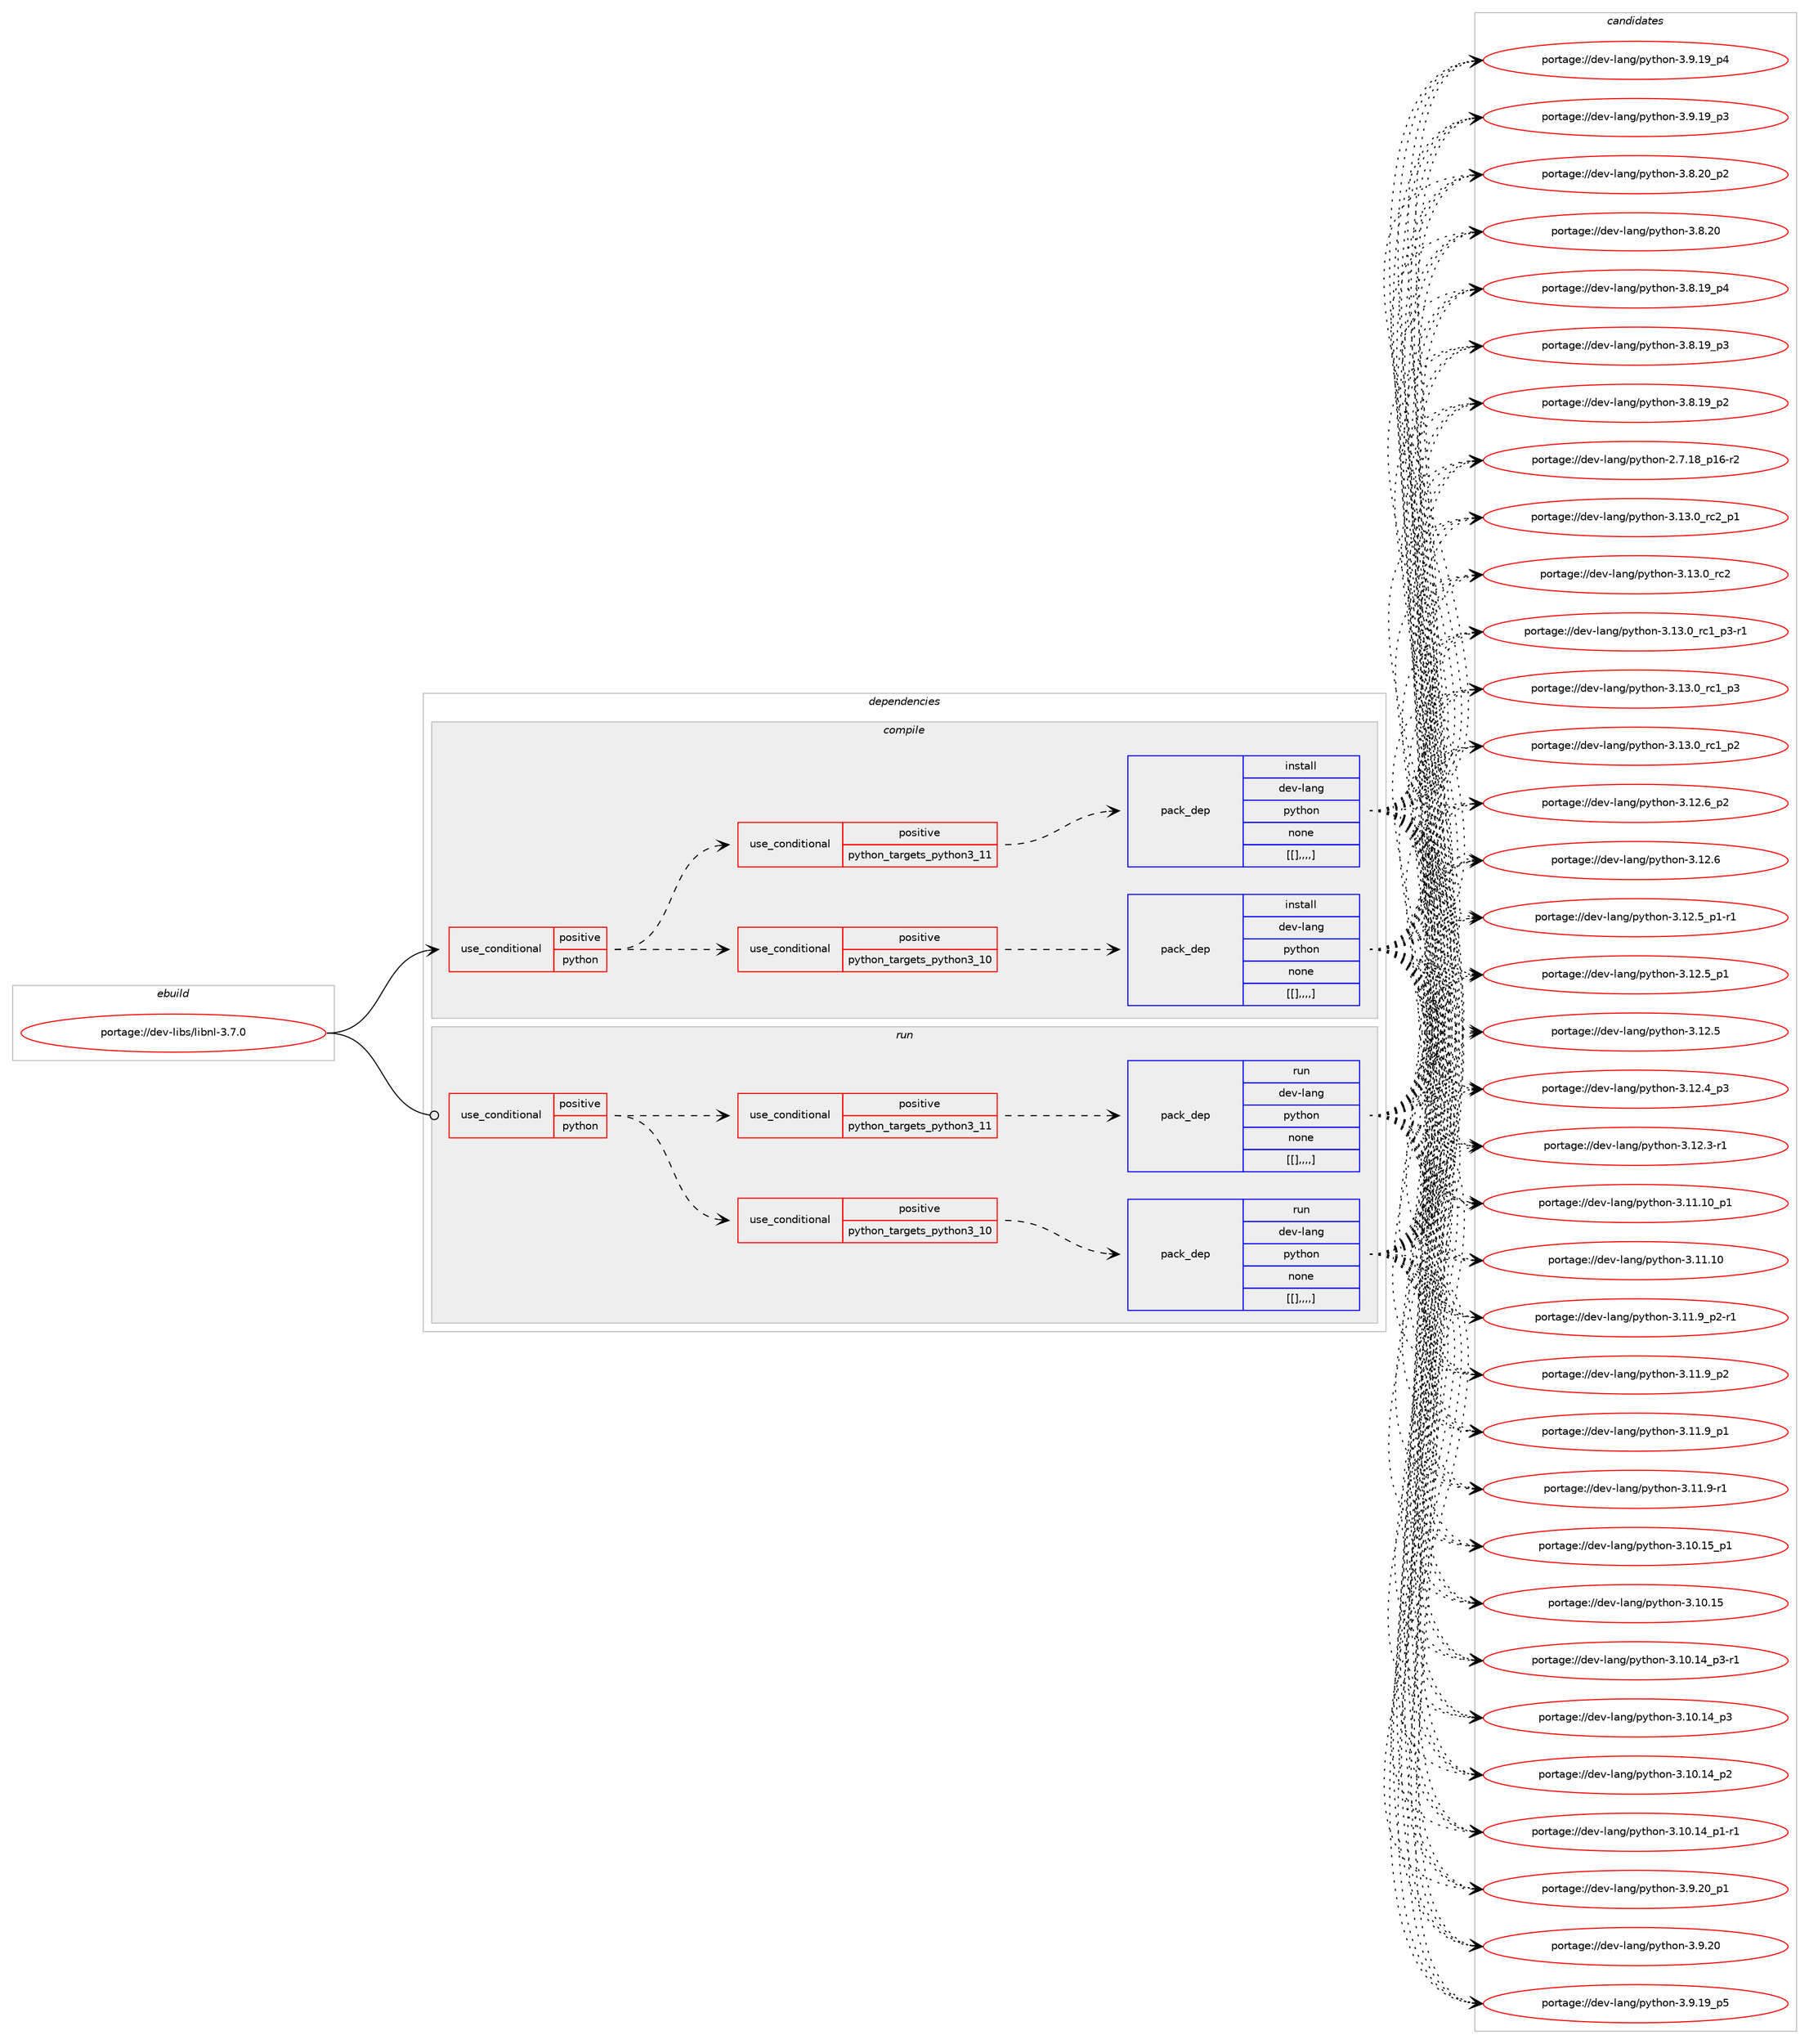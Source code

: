 digraph prolog {

# *************
# Graph options
# *************

newrank=true;
concentrate=true;
compound=true;
graph [rankdir=LR,fontname=Helvetica,fontsize=10,ranksep=1.5];#, ranksep=2.5, nodesep=0.2];
edge  [arrowhead=vee];
node  [fontname=Helvetica,fontsize=10];

# **********
# The ebuild
# **********

subgraph cluster_leftcol {
color=gray;
label=<<i>ebuild</i>>;
id [label="portage://dev-libs/libnl-3.7.0", color=red, width=4, href="../dev-libs/libnl-3.7.0.svg"];
}

# ****************
# The dependencies
# ****************

subgraph cluster_midcol {
color=gray;
label=<<i>dependencies</i>>;
subgraph cluster_compile {
fillcolor="#eeeeee";
style=filled;
label=<<i>compile</i>>;
subgraph cond27837 {
dependency111892 [label=<<TABLE BORDER="0" CELLBORDER="1" CELLSPACING="0" CELLPADDING="4"><TR><TD ROWSPAN="3" CELLPADDING="10">use_conditional</TD></TR><TR><TD>positive</TD></TR><TR><TD>python</TD></TR></TABLE>>, shape=none, color=red];
subgraph cond27838 {
dependency111893 [label=<<TABLE BORDER="0" CELLBORDER="1" CELLSPACING="0" CELLPADDING="4"><TR><TD ROWSPAN="3" CELLPADDING="10">use_conditional</TD></TR><TR><TD>positive</TD></TR><TR><TD>python_targets_python3_10</TD></TR></TABLE>>, shape=none, color=red];
subgraph pack82895 {
dependency111894 [label=<<TABLE BORDER="0" CELLBORDER="1" CELLSPACING="0" CELLPADDING="4" WIDTH="220"><TR><TD ROWSPAN="6" CELLPADDING="30">pack_dep</TD></TR><TR><TD WIDTH="110">install</TD></TR><TR><TD>dev-lang</TD></TR><TR><TD>python</TD></TR><TR><TD>none</TD></TR><TR><TD>[[],,,,]</TD></TR></TABLE>>, shape=none, color=blue];
}
dependency111893:e -> dependency111894:w [weight=20,style="dashed",arrowhead="vee"];
}
dependency111892:e -> dependency111893:w [weight=20,style="dashed",arrowhead="vee"];
subgraph cond27839 {
dependency111895 [label=<<TABLE BORDER="0" CELLBORDER="1" CELLSPACING="0" CELLPADDING="4"><TR><TD ROWSPAN="3" CELLPADDING="10">use_conditional</TD></TR><TR><TD>positive</TD></TR><TR><TD>python_targets_python3_11</TD></TR></TABLE>>, shape=none, color=red];
subgraph pack82896 {
dependency111896 [label=<<TABLE BORDER="0" CELLBORDER="1" CELLSPACING="0" CELLPADDING="4" WIDTH="220"><TR><TD ROWSPAN="6" CELLPADDING="30">pack_dep</TD></TR><TR><TD WIDTH="110">install</TD></TR><TR><TD>dev-lang</TD></TR><TR><TD>python</TD></TR><TR><TD>none</TD></TR><TR><TD>[[],,,,]</TD></TR></TABLE>>, shape=none, color=blue];
}
dependency111895:e -> dependency111896:w [weight=20,style="dashed",arrowhead="vee"];
}
dependency111892:e -> dependency111895:w [weight=20,style="dashed",arrowhead="vee"];
}
id:e -> dependency111892:w [weight=20,style="solid",arrowhead="vee"];
}
subgraph cluster_compileandrun {
fillcolor="#eeeeee";
style=filled;
label=<<i>compile and run</i>>;
}
subgraph cluster_run {
fillcolor="#eeeeee";
style=filled;
label=<<i>run</i>>;
subgraph cond27840 {
dependency111897 [label=<<TABLE BORDER="0" CELLBORDER="1" CELLSPACING="0" CELLPADDING="4"><TR><TD ROWSPAN="3" CELLPADDING="10">use_conditional</TD></TR><TR><TD>positive</TD></TR><TR><TD>python</TD></TR></TABLE>>, shape=none, color=red];
subgraph cond27841 {
dependency111898 [label=<<TABLE BORDER="0" CELLBORDER="1" CELLSPACING="0" CELLPADDING="4"><TR><TD ROWSPAN="3" CELLPADDING="10">use_conditional</TD></TR><TR><TD>positive</TD></TR><TR><TD>python_targets_python3_10</TD></TR></TABLE>>, shape=none, color=red];
subgraph pack82897 {
dependency111899 [label=<<TABLE BORDER="0" CELLBORDER="1" CELLSPACING="0" CELLPADDING="4" WIDTH="220"><TR><TD ROWSPAN="6" CELLPADDING="30">pack_dep</TD></TR><TR><TD WIDTH="110">run</TD></TR><TR><TD>dev-lang</TD></TR><TR><TD>python</TD></TR><TR><TD>none</TD></TR><TR><TD>[[],,,,]</TD></TR></TABLE>>, shape=none, color=blue];
}
dependency111898:e -> dependency111899:w [weight=20,style="dashed",arrowhead="vee"];
}
dependency111897:e -> dependency111898:w [weight=20,style="dashed",arrowhead="vee"];
subgraph cond27842 {
dependency111900 [label=<<TABLE BORDER="0" CELLBORDER="1" CELLSPACING="0" CELLPADDING="4"><TR><TD ROWSPAN="3" CELLPADDING="10">use_conditional</TD></TR><TR><TD>positive</TD></TR><TR><TD>python_targets_python3_11</TD></TR></TABLE>>, shape=none, color=red];
subgraph pack82898 {
dependency111901 [label=<<TABLE BORDER="0" CELLBORDER="1" CELLSPACING="0" CELLPADDING="4" WIDTH="220"><TR><TD ROWSPAN="6" CELLPADDING="30">pack_dep</TD></TR><TR><TD WIDTH="110">run</TD></TR><TR><TD>dev-lang</TD></TR><TR><TD>python</TD></TR><TR><TD>none</TD></TR><TR><TD>[[],,,,]</TD></TR></TABLE>>, shape=none, color=blue];
}
dependency111900:e -> dependency111901:w [weight=20,style="dashed",arrowhead="vee"];
}
dependency111897:e -> dependency111900:w [weight=20,style="dashed",arrowhead="vee"];
}
id:e -> dependency111897:w [weight=20,style="solid",arrowhead="odot"];
}
}

# **************
# The candidates
# **************

subgraph cluster_choices {
rank=same;
color=gray;
label=<<i>candidates</i>>;

subgraph choice82895 {
color=black;
nodesep=1;
choice100101118451089711010347112121116104111110455146495146489511499509511249 [label="portage://dev-lang/python-3.13.0_rc2_p1", color=red, width=4,href="../dev-lang/python-3.13.0_rc2_p1.svg"];
choice10010111845108971101034711212111610411111045514649514648951149950 [label="portage://dev-lang/python-3.13.0_rc2", color=red, width=4,href="../dev-lang/python-3.13.0_rc2.svg"];
choice1001011184510897110103471121211161041111104551464951464895114994995112514511449 [label="portage://dev-lang/python-3.13.0_rc1_p3-r1", color=red, width=4,href="../dev-lang/python-3.13.0_rc1_p3-r1.svg"];
choice100101118451089711010347112121116104111110455146495146489511499499511251 [label="portage://dev-lang/python-3.13.0_rc1_p3", color=red, width=4,href="../dev-lang/python-3.13.0_rc1_p3.svg"];
choice100101118451089711010347112121116104111110455146495146489511499499511250 [label="portage://dev-lang/python-3.13.0_rc1_p2", color=red, width=4,href="../dev-lang/python-3.13.0_rc1_p2.svg"];
choice100101118451089711010347112121116104111110455146495046549511250 [label="portage://dev-lang/python-3.12.6_p2", color=red, width=4,href="../dev-lang/python-3.12.6_p2.svg"];
choice10010111845108971101034711212111610411111045514649504654 [label="portage://dev-lang/python-3.12.6", color=red, width=4,href="../dev-lang/python-3.12.6.svg"];
choice1001011184510897110103471121211161041111104551464950465395112494511449 [label="portage://dev-lang/python-3.12.5_p1-r1", color=red, width=4,href="../dev-lang/python-3.12.5_p1-r1.svg"];
choice100101118451089711010347112121116104111110455146495046539511249 [label="portage://dev-lang/python-3.12.5_p1", color=red, width=4,href="../dev-lang/python-3.12.5_p1.svg"];
choice10010111845108971101034711212111610411111045514649504653 [label="portage://dev-lang/python-3.12.5", color=red, width=4,href="../dev-lang/python-3.12.5.svg"];
choice100101118451089711010347112121116104111110455146495046529511251 [label="portage://dev-lang/python-3.12.4_p3", color=red, width=4,href="../dev-lang/python-3.12.4_p3.svg"];
choice100101118451089711010347112121116104111110455146495046514511449 [label="portage://dev-lang/python-3.12.3-r1", color=red, width=4,href="../dev-lang/python-3.12.3-r1.svg"];
choice10010111845108971101034711212111610411111045514649494649489511249 [label="portage://dev-lang/python-3.11.10_p1", color=red, width=4,href="../dev-lang/python-3.11.10_p1.svg"];
choice1001011184510897110103471121211161041111104551464949464948 [label="portage://dev-lang/python-3.11.10", color=red, width=4,href="../dev-lang/python-3.11.10.svg"];
choice1001011184510897110103471121211161041111104551464949465795112504511449 [label="portage://dev-lang/python-3.11.9_p2-r1", color=red, width=4,href="../dev-lang/python-3.11.9_p2-r1.svg"];
choice100101118451089711010347112121116104111110455146494946579511250 [label="portage://dev-lang/python-3.11.9_p2", color=red, width=4,href="../dev-lang/python-3.11.9_p2.svg"];
choice100101118451089711010347112121116104111110455146494946579511249 [label="portage://dev-lang/python-3.11.9_p1", color=red, width=4,href="../dev-lang/python-3.11.9_p1.svg"];
choice100101118451089711010347112121116104111110455146494946574511449 [label="portage://dev-lang/python-3.11.9-r1", color=red, width=4,href="../dev-lang/python-3.11.9-r1.svg"];
choice10010111845108971101034711212111610411111045514649484649539511249 [label="portage://dev-lang/python-3.10.15_p1", color=red, width=4,href="../dev-lang/python-3.10.15_p1.svg"];
choice1001011184510897110103471121211161041111104551464948464953 [label="portage://dev-lang/python-3.10.15", color=red, width=4,href="../dev-lang/python-3.10.15.svg"];
choice100101118451089711010347112121116104111110455146494846495295112514511449 [label="portage://dev-lang/python-3.10.14_p3-r1", color=red, width=4,href="../dev-lang/python-3.10.14_p3-r1.svg"];
choice10010111845108971101034711212111610411111045514649484649529511251 [label="portage://dev-lang/python-3.10.14_p3", color=red, width=4,href="../dev-lang/python-3.10.14_p3.svg"];
choice10010111845108971101034711212111610411111045514649484649529511250 [label="portage://dev-lang/python-3.10.14_p2", color=red, width=4,href="../dev-lang/python-3.10.14_p2.svg"];
choice100101118451089711010347112121116104111110455146494846495295112494511449 [label="portage://dev-lang/python-3.10.14_p1-r1", color=red, width=4,href="../dev-lang/python-3.10.14_p1-r1.svg"];
choice100101118451089711010347112121116104111110455146574650489511249 [label="portage://dev-lang/python-3.9.20_p1", color=red, width=4,href="../dev-lang/python-3.9.20_p1.svg"];
choice10010111845108971101034711212111610411111045514657465048 [label="portage://dev-lang/python-3.9.20", color=red, width=4,href="../dev-lang/python-3.9.20.svg"];
choice100101118451089711010347112121116104111110455146574649579511253 [label="portage://dev-lang/python-3.9.19_p5", color=red, width=4,href="../dev-lang/python-3.9.19_p5.svg"];
choice100101118451089711010347112121116104111110455146574649579511252 [label="portage://dev-lang/python-3.9.19_p4", color=red, width=4,href="../dev-lang/python-3.9.19_p4.svg"];
choice100101118451089711010347112121116104111110455146574649579511251 [label="portage://dev-lang/python-3.9.19_p3", color=red, width=4,href="../dev-lang/python-3.9.19_p3.svg"];
choice100101118451089711010347112121116104111110455146564650489511250 [label="portage://dev-lang/python-3.8.20_p2", color=red, width=4,href="../dev-lang/python-3.8.20_p2.svg"];
choice10010111845108971101034711212111610411111045514656465048 [label="portage://dev-lang/python-3.8.20", color=red, width=4,href="../dev-lang/python-3.8.20.svg"];
choice100101118451089711010347112121116104111110455146564649579511252 [label="portage://dev-lang/python-3.8.19_p4", color=red, width=4,href="../dev-lang/python-3.8.19_p4.svg"];
choice100101118451089711010347112121116104111110455146564649579511251 [label="portage://dev-lang/python-3.8.19_p3", color=red, width=4,href="../dev-lang/python-3.8.19_p3.svg"];
choice100101118451089711010347112121116104111110455146564649579511250 [label="portage://dev-lang/python-3.8.19_p2", color=red, width=4,href="../dev-lang/python-3.8.19_p2.svg"];
choice100101118451089711010347112121116104111110455046554649569511249544511450 [label="portage://dev-lang/python-2.7.18_p16-r2", color=red, width=4,href="../dev-lang/python-2.7.18_p16-r2.svg"];
dependency111894:e -> choice100101118451089711010347112121116104111110455146495146489511499509511249:w [style=dotted,weight="100"];
dependency111894:e -> choice10010111845108971101034711212111610411111045514649514648951149950:w [style=dotted,weight="100"];
dependency111894:e -> choice1001011184510897110103471121211161041111104551464951464895114994995112514511449:w [style=dotted,weight="100"];
dependency111894:e -> choice100101118451089711010347112121116104111110455146495146489511499499511251:w [style=dotted,weight="100"];
dependency111894:e -> choice100101118451089711010347112121116104111110455146495146489511499499511250:w [style=dotted,weight="100"];
dependency111894:e -> choice100101118451089711010347112121116104111110455146495046549511250:w [style=dotted,weight="100"];
dependency111894:e -> choice10010111845108971101034711212111610411111045514649504654:w [style=dotted,weight="100"];
dependency111894:e -> choice1001011184510897110103471121211161041111104551464950465395112494511449:w [style=dotted,weight="100"];
dependency111894:e -> choice100101118451089711010347112121116104111110455146495046539511249:w [style=dotted,weight="100"];
dependency111894:e -> choice10010111845108971101034711212111610411111045514649504653:w [style=dotted,weight="100"];
dependency111894:e -> choice100101118451089711010347112121116104111110455146495046529511251:w [style=dotted,weight="100"];
dependency111894:e -> choice100101118451089711010347112121116104111110455146495046514511449:w [style=dotted,weight="100"];
dependency111894:e -> choice10010111845108971101034711212111610411111045514649494649489511249:w [style=dotted,weight="100"];
dependency111894:e -> choice1001011184510897110103471121211161041111104551464949464948:w [style=dotted,weight="100"];
dependency111894:e -> choice1001011184510897110103471121211161041111104551464949465795112504511449:w [style=dotted,weight="100"];
dependency111894:e -> choice100101118451089711010347112121116104111110455146494946579511250:w [style=dotted,weight="100"];
dependency111894:e -> choice100101118451089711010347112121116104111110455146494946579511249:w [style=dotted,weight="100"];
dependency111894:e -> choice100101118451089711010347112121116104111110455146494946574511449:w [style=dotted,weight="100"];
dependency111894:e -> choice10010111845108971101034711212111610411111045514649484649539511249:w [style=dotted,weight="100"];
dependency111894:e -> choice1001011184510897110103471121211161041111104551464948464953:w [style=dotted,weight="100"];
dependency111894:e -> choice100101118451089711010347112121116104111110455146494846495295112514511449:w [style=dotted,weight="100"];
dependency111894:e -> choice10010111845108971101034711212111610411111045514649484649529511251:w [style=dotted,weight="100"];
dependency111894:e -> choice10010111845108971101034711212111610411111045514649484649529511250:w [style=dotted,weight="100"];
dependency111894:e -> choice100101118451089711010347112121116104111110455146494846495295112494511449:w [style=dotted,weight="100"];
dependency111894:e -> choice100101118451089711010347112121116104111110455146574650489511249:w [style=dotted,weight="100"];
dependency111894:e -> choice10010111845108971101034711212111610411111045514657465048:w [style=dotted,weight="100"];
dependency111894:e -> choice100101118451089711010347112121116104111110455146574649579511253:w [style=dotted,weight="100"];
dependency111894:e -> choice100101118451089711010347112121116104111110455146574649579511252:w [style=dotted,weight="100"];
dependency111894:e -> choice100101118451089711010347112121116104111110455146574649579511251:w [style=dotted,weight="100"];
dependency111894:e -> choice100101118451089711010347112121116104111110455146564650489511250:w [style=dotted,weight="100"];
dependency111894:e -> choice10010111845108971101034711212111610411111045514656465048:w [style=dotted,weight="100"];
dependency111894:e -> choice100101118451089711010347112121116104111110455146564649579511252:w [style=dotted,weight="100"];
dependency111894:e -> choice100101118451089711010347112121116104111110455146564649579511251:w [style=dotted,weight="100"];
dependency111894:e -> choice100101118451089711010347112121116104111110455146564649579511250:w [style=dotted,weight="100"];
dependency111894:e -> choice100101118451089711010347112121116104111110455046554649569511249544511450:w [style=dotted,weight="100"];
}
subgraph choice82896 {
color=black;
nodesep=1;
choice100101118451089711010347112121116104111110455146495146489511499509511249 [label="portage://dev-lang/python-3.13.0_rc2_p1", color=red, width=4,href="../dev-lang/python-3.13.0_rc2_p1.svg"];
choice10010111845108971101034711212111610411111045514649514648951149950 [label="portage://dev-lang/python-3.13.0_rc2", color=red, width=4,href="../dev-lang/python-3.13.0_rc2.svg"];
choice1001011184510897110103471121211161041111104551464951464895114994995112514511449 [label="portage://dev-lang/python-3.13.0_rc1_p3-r1", color=red, width=4,href="../dev-lang/python-3.13.0_rc1_p3-r1.svg"];
choice100101118451089711010347112121116104111110455146495146489511499499511251 [label="portage://dev-lang/python-3.13.0_rc1_p3", color=red, width=4,href="../dev-lang/python-3.13.0_rc1_p3.svg"];
choice100101118451089711010347112121116104111110455146495146489511499499511250 [label="portage://dev-lang/python-3.13.0_rc1_p2", color=red, width=4,href="../dev-lang/python-3.13.0_rc1_p2.svg"];
choice100101118451089711010347112121116104111110455146495046549511250 [label="portage://dev-lang/python-3.12.6_p2", color=red, width=4,href="../dev-lang/python-3.12.6_p2.svg"];
choice10010111845108971101034711212111610411111045514649504654 [label="portage://dev-lang/python-3.12.6", color=red, width=4,href="../dev-lang/python-3.12.6.svg"];
choice1001011184510897110103471121211161041111104551464950465395112494511449 [label="portage://dev-lang/python-3.12.5_p1-r1", color=red, width=4,href="../dev-lang/python-3.12.5_p1-r1.svg"];
choice100101118451089711010347112121116104111110455146495046539511249 [label="portage://dev-lang/python-3.12.5_p1", color=red, width=4,href="../dev-lang/python-3.12.5_p1.svg"];
choice10010111845108971101034711212111610411111045514649504653 [label="portage://dev-lang/python-3.12.5", color=red, width=4,href="../dev-lang/python-3.12.5.svg"];
choice100101118451089711010347112121116104111110455146495046529511251 [label="portage://dev-lang/python-3.12.4_p3", color=red, width=4,href="../dev-lang/python-3.12.4_p3.svg"];
choice100101118451089711010347112121116104111110455146495046514511449 [label="portage://dev-lang/python-3.12.3-r1", color=red, width=4,href="../dev-lang/python-3.12.3-r1.svg"];
choice10010111845108971101034711212111610411111045514649494649489511249 [label="portage://dev-lang/python-3.11.10_p1", color=red, width=4,href="../dev-lang/python-3.11.10_p1.svg"];
choice1001011184510897110103471121211161041111104551464949464948 [label="portage://dev-lang/python-3.11.10", color=red, width=4,href="../dev-lang/python-3.11.10.svg"];
choice1001011184510897110103471121211161041111104551464949465795112504511449 [label="portage://dev-lang/python-3.11.9_p2-r1", color=red, width=4,href="../dev-lang/python-3.11.9_p2-r1.svg"];
choice100101118451089711010347112121116104111110455146494946579511250 [label="portage://dev-lang/python-3.11.9_p2", color=red, width=4,href="../dev-lang/python-3.11.9_p2.svg"];
choice100101118451089711010347112121116104111110455146494946579511249 [label="portage://dev-lang/python-3.11.9_p1", color=red, width=4,href="../dev-lang/python-3.11.9_p1.svg"];
choice100101118451089711010347112121116104111110455146494946574511449 [label="portage://dev-lang/python-3.11.9-r1", color=red, width=4,href="../dev-lang/python-3.11.9-r1.svg"];
choice10010111845108971101034711212111610411111045514649484649539511249 [label="portage://dev-lang/python-3.10.15_p1", color=red, width=4,href="../dev-lang/python-3.10.15_p1.svg"];
choice1001011184510897110103471121211161041111104551464948464953 [label="portage://dev-lang/python-3.10.15", color=red, width=4,href="../dev-lang/python-3.10.15.svg"];
choice100101118451089711010347112121116104111110455146494846495295112514511449 [label="portage://dev-lang/python-3.10.14_p3-r1", color=red, width=4,href="../dev-lang/python-3.10.14_p3-r1.svg"];
choice10010111845108971101034711212111610411111045514649484649529511251 [label="portage://dev-lang/python-3.10.14_p3", color=red, width=4,href="../dev-lang/python-3.10.14_p3.svg"];
choice10010111845108971101034711212111610411111045514649484649529511250 [label="portage://dev-lang/python-3.10.14_p2", color=red, width=4,href="../dev-lang/python-3.10.14_p2.svg"];
choice100101118451089711010347112121116104111110455146494846495295112494511449 [label="portage://dev-lang/python-3.10.14_p1-r1", color=red, width=4,href="../dev-lang/python-3.10.14_p1-r1.svg"];
choice100101118451089711010347112121116104111110455146574650489511249 [label="portage://dev-lang/python-3.9.20_p1", color=red, width=4,href="../dev-lang/python-3.9.20_p1.svg"];
choice10010111845108971101034711212111610411111045514657465048 [label="portage://dev-lang/python-3.9.20", color=red, width=4,href="../dev-lang/python-3.9.20.svg"];
choice100101118451089711010347112121116104111110455146574649579511253 [label="portage://dev-lang/python-3.9.19_p5", color=red, width=4,href="../dev-lang/python-3.9.19_p5.svg"];
choice100101118451089711010347112121116104111110455146574649579511252 [label="portage://dev-lang/python-3.9.19_p4", color=red, width=4,href="../dev-lang/python-3.9.19_p4.svg"];
choice100101118451089711010347112121116104111110455146574649579511251 [label="portage://dev-lang/python-3.9.19_p3", color=red, width=4,href="../dev-lang/python-3.9.19_p3.svg"];
choice100101118451089711010347112121116104111110455146564650489511250 [label="portage://dev-lang/python-3.8.20_p2", color=red, width=4,href="../dev-lang/python-3.8.20_p2.svg"];
choice10010111845108971101034711212111610411111045514656465048 [label="portage://dev-lang/python-3.8.20", color=red, width=4,href="../dev-lang/python-3.8.20.svg"];
choice100101118451089711010347112121116104111110455146564649579511252 [label="portage://dev-lang/python-3.8.19_p4", color=red, width=4,href="../dev-lang/python-3.8.19_p4.svg"];
choice100101118451089711010347112121116104111110455146564649579511251 [label="portage://dev-lang/python-3.8.19_p3", color=red, width=4,href="../dev-lang/python-3.8.19_p3.svg"];
choice100101118451089711010347112121116104111110455146564649579511250 [label="portage://dev-lang/python-3.8.19_p2", color=red, width=4,href="../dev-lang/python-3.8.19_p2.svg"];
choice100101118451089711010347112121116104111110455046554649569511249544511450 [label="portage://dev-lang/python-2.7.18_p16-r2", color=red, width=4,href="../dev-lang/python-2.7.18_p16-r2.svg"];
dependency111896:e -> choice100101118451089711010347112121116104111110455146495146489511499509511249:w [style=dotted,weight="100"];
dependency111896:e -> choice10010111845108971101034711212111610411111045514649514648951149950:w [style=dotted,weight="100"];
dependency111896:e -> choice1001011184510897110103471121211161041111104551464951464895114994995112514511449:w [style=dotted,weight="100"];
dependency111896:e -> choice100101118451089711010347112121116104111110455146495146489511499499511251:w [style=dotted,weight="100"];
dependency111896:e -> choice100101118451089711010347112121116104111110455146495146489511499499511250:w [style=dotted,weight="100"];
dependency111896:e -> choice100101118451089711010347112121116104111110455146495046549511250:w [style=dotted,weight="100"];
dependency111896:e -> choice10010111845108971101034711212111610411111045514649504654:w [style=dotted,weight="100"];
dependency111896:e -> choice1001011184510897110103471121211161041111104551464950465395112494511449:w [style=dotted,weight="100"];
dependency111896:e -> choice100101118451089711010347112121116104111110455146495046539511249:w [style=dotted,weight="100"];
dependency111896:e -> choice10010111845108971101034711212111610411111045514649504653:w [style=dotted,weight="100"];
dependency111896:e -> choice100101118451089711010347112121116104111110455146495046529511251:w [style=dotted,weight="100"];
dependency111896:e -> choice100101118451089711010347112121116104111110455146495046514511449:w [style=dotted,weight="100"];
dependency111896:e -> choice10010111845108971101034711212111610411111045514649494649489511249:w [style=dotted,weight="100"];
dependency111896:e -> choice1001011184510897110103471121211161041111104551464949464948:w [style=dotted,weight="100"];
dependency111896:e -> choice1001011184510897110103471121211161041111104551464949465795112504511449:w [style=dotted,weight="100"];
dependency111896:e -> choice100101118451089711010347112121116104111110455146494946579511250:w [style=dotted,weight="100"];
dependency111896:e -> choice100101118451089711010347112121116104111110455146494946579511249:w [style=dotted,weight="100"];
dependency111896:e -> choice100101118451089711010347112121116104111110455146494946574511449:w [style=dotted,weight="100"];
dependency111896:e -> choice10010111845108971101034711212111610411111045514649484649539511249:w [style=dotted,weight="100"];
dependency111896:e -> choice1001011184510897110103471121211161041111104551464948464953:w [style=dotted,weight="100"];
dependency111896:e -> choice100101118451089711010347112121116104111110455146494846495295112514511449:w [style=dotted,weight="100"];
dependency111896:e -> choice10010111845108971101034711212111610411111045514649484649529511251:w [style=dotted,weight="100"];
dependency111896:e -> choice10010111845108971101034711212111610411111045514649484649529511250:w [style=dotted,weight="100"];
dependency111896:e -> choice100101118451089711010347112121116104111110455146494846495295112494511449:w [style=dotted,weight="100"];
dependency111896:e -> choice100101118451089711010347112121116104111110455146574650489511249:w [style=dotted,weight="100"];
dependency111896:e -> choice10010111845108971101034711212111610411111045514657465048:w [style=dotted,weight="100"];
dependency111896:e -> choice100101118451089711010347112121116104111110455146574649579511253:w [style=dotted,weight="100"];
dependency111896:e -> choice100101118451089711010347112121116104111110455146574649579511252:w [style=dotted,weight="100"];
dependency111896:e -> choice100101118451089711010347112121116104111110455146574649579511251:w [style=dotted,weight="100"];
dependency111896:e -> choice100101118451089711010347112121116104111110455146564650489511250:w [style=dotted,weight="100"];
dependency111896:e -> choice10010111845108971101034711212111610411111045514656465048:w [style=dotted,weight="100"];
dependency111896:e -> choice100101118451089711010347112121116104111110455146564649579511252:w [style=dotted,weight="100"];
dependency111896:e -> choice100101118451089711010347112121116104111110455146564649579511251:w [style=dotted,weight="100"];
dependency111896:e -> choice100101118451089711010347112121116104111110455146564649579511250:w [style=dotted,weight="100"];
dependency111896:e -> choice100101118451089711010347112121116104111110455046554649569511249544511450:w [style=dotted,weight="100"];
}
subgraph choice82897 {
color=black;
nodesep=1;
choice100101118451089711010347112121116104111110455146495146489511499509511249 [label="portage://dev-lang/python-3.13.0_rc2_p1", color=red, width=4,href="../dev-lang/python-3.13.0_rc2_p1.svg"];
choice10010111845108971101034711212111610411111045514649514648951149950 [label="portage://dev-lang/python-3.13.0_rc2", color=red, width=4,href="../dev-lang/python-3.13.0_rc2.svg"];
choice1001011184510897110103471121211161041111104551464951464895114994995112514511449 [label="portage://dev-lang/python-3.13.0_rc1_p3-r1", color=red, width=4,href="../dev-lang/python-3.13.0_rc1_p3-r1.svg"];
choice100101118451089711010347112121116104111110455146495146489511499499511251 [label="portage://dev-lang/python-3.13.0_rc1_p3", color=red, width=4,href="../dev-lang/python-3.13.0_rc1_p3.svg"];
choice100101118451089711010347112121116104111110455146495146489511499499511250 [label="portage://dev-lang/python-3.13.0_rc1_p2", color=red, width=4,href="../dev-lang/python-3.13.0_rc1_p2.svg"];
choice100101118451089711010347112121116104111110455146495046549511250 [label="portage://dev-lang/python-3.12.6_p2", color=red, width=4,href="../dev-lang/python-3.12.6_p2.svg"];
choice10010111845108971101034711212111610411111045514649504654 [label="portage://dev-lang/python-3.12.6", color=red, width=4,href="../dev-lang/python-3.12.6.svg"];
choice1001011184510897110103471121211161041111104551464950465395112494511449 [label="portage://dev-lang/python-3.12.5_p1-r1", color=red, width=4,href="../dev-lang/python-3.12.5_p1-r1.svg"];
choice100101118451089711010347112121116104111110455146495046539511249 [label="portage://dev-lang/python-3.12.5_p1", color=red, width=4,href="../dev-lang/python-3.12.5_p1.svg"];
choice10010111845108971101034711212111610411111045514649504653 [label="portage://dev-lang/python-3.12.5", color=red, width=4,href="../dev-lang/python-3.12.5.svg"];
choice100101118451089711010347112121116104111110455146495046529511251 [label="portage://dev-lang/python-3.12.4_p3", color=red, width=4,href="../dev-lang/python-3.12.4_p3.svg"];
choice100101118451089711010347112121116104111110455146495046514511449 [label="portage://dev-lang/python-3.12.3-r1", color=red, width=4,href="../dev-lang/python-3.12.3-r1.svg"];
choice10010111845108971101034711212111610411111045514649494649489511249 [label="portage://dev-lang/python-3.11.10_p1", color=red, width=4,href="../dev-lang/python-3.11.10_p1.svg"];
choice1001011184510897110103471121211161041111104551464949464948 [label="portage://dev-lang/python-3.11.10", color=red, width=4,href="../dev-lang/python-3.11.10.svg"];
choice1001011184510897110103471121211161041111104551464949465795112504511449 [label="portage://dev-lang/python-3.11.9_p2-r1", color=red, width=4,href="../dev-lang/python-3.11.9_p2-r1.svg"];
choice100101118451089711010347112121116104111110455146494946579511250 [label="portage://dev-lang/python-3.11.9_p2", color=red, width=4,href="../dev-lang/python-3.11.9_p2.svg"];
choice100101118451089711010347112121116104111110455146494946579511249 [label="portage://dev-lang/python-3.11.9_p1", color=red, width=4,href="../dev-lang/python-3.11.9_p1.svg"];
choice100101118451089711010347112121116104111110455146494946574511449 [label="portage://dev-lang/python-3.11.9-r1", color=red, width=4,href="../dev-lang/python-3.11.9-r1.svg"];
choice10010111845108971101034711212111610411111045514649484649539511249 [label="portage://dev-lang/python-3.10.15_p1", color=red, width=4,href="../dev-lang/python-3.10.15_p1.svg"];
choice1001011184510897110103471121211161041111104551464948464953 [label="portage://dev-lang/python-3.10.15", color=red, width=4,href="../dev-lang/python-3.10.15.svg"];
choice100101118451089711010347112121116104111110455146494846495295112514511449 [label="portage://dev-lang/python-3.10.14_p3-r1", color=red, width=4,href="../dev-lang/python-3.10.14_p3-r1.svg"];
choice10010111845108971101034711212111610411111045514649484649529511251 [label="portage://dev-lang/python-3.10.14_p3", color=red, width=4,href="../dev-lang/python-3.10.14_p3.svg"];
choice10010111845108971101034711212111610411111045514649484649529511250 [label="portage://dev-lang/python-3.10.14_p2", color=red, width=4,href="../dev-lang/python-3.10.14_p2.svg"];
choice100101118451089711010347112121116104111110455146494846495295112494511449 [label="portage://dev-lang/python-3.10.14_p1-r1", color=red, width=4,href="../dev-lang/python-3.10.14_p1-r1.svg"];
choice100101118451089711010347112121116104111110455146574650489511249 [label="portage://dev-lang/python-3.9.20_p1", color=red, width=4,href="../dev-lang/python-3.9.20_p1.svg"];
choice10010111845108971101034711212111610411111045514657465048 [label="portage://dev-lang/python-3.9.20", color=red, width=4,href="../dev-lang/python-3.9.20.svg"];
choice100101118451089711010347112121116104111110455146574649579511253 [label="portage://dev-lang/python-3.9.19_p5", color=red, width=4,href="../dev-lang/python-3.9.19_p5.svg"];
choice100101118451089711010347112121116104111110455146574649579511252 [label="portage://dev-lang/python-3.9.19_p4", color=red, width=4,href="../dev-lang/python-3.9.19_p4.svg"];
choice100101118451089711010347112121116104111110455146574649579511251 [label="portage://dev-lang/python-3.9.19_p3", color=red, width=4,href="../dev-lang/python-3.9.19_p3.svg"];
choice100101118451089711010347112121116104111110455146564650489511250 [label="portage://dev-lang/python-3.8.20_p2", color=red, width=4,href="../dev-lang/python-3.8.20_p2.svg"];
choice10010111845108971101034711212111610411111045514656465048 [label="portage://dev-lang/python-3.8.20", color=red, width=4,href="../dev-lang/python-3.8.20.svg"];
choice100101118451089711010347112121116104111110455146564649579511252 [label="portage://dev-lang/python-3.8.19_p4", color=red, width=4,href="../dev-lang/python-3.8.19_p4.svg"];
choice100101118451089711010347112121116104111110455146564649579511251 [label="portage://dev-lang/python-3.8.19_p3", color=red, width=4,href="../dev-lang/python-3.8.19_p3.svg"];
choice100101118451089711010347112121116104111110455146564649579511250 [label="portage://dev-lang/python-3.8.19_p2", color=red, width=4,href="../dev-lang/python-3.8.19_p2.svg"];
choice100101118451089711010347112121116104111110455046554649569511249544511450 [label="portage://dev-lang/python-2.7.18_p16-r2", color=red, width=4,href="../dev-lang/python-2.7.18_p16-r2.svg"];
dependency111899:e -> choice100101118451089711010347112121116104111110455146495146489511499509511249:w [style=dotted,weight="100"];
dependency111899:e -> choice10010111845108971101034711212111610411111045514649514648951149950:w [style=dotted,weight="100"];
dependency111899:e -> choice1001011184510897110103471121211161041111104551464951464895114994995112514511449:w [style=dotted,weight="100"];
dependency111899:e -> choice100101118451089711010347112121116104111110455146495146489511499499511251:w [style=dotted,weight="100"];
dependency111899:e -> choice100101118451089711010347112121116104111110455146495146489511499499511250:w [style=dotted,weight="100"];
dependency111899:e -> choice100101118451089711010347112121116104111110455146495046549511250:w [style=dotted,weight="100"];
dependency111899:e -> choice10010111845108971101034711212111610411111045514649504654:w [style=dotted,weight="100"];
dependency111899:e -> choice1001011184510897110103471121211161041111104551464950465395112494511449:w [style=dotted,weight="100"];
dependency111899:e -> choice100101118451089711010347112121116104111110455146495046539511249:w [style=dotted,weight="100"];
dependency111899:e -> choice10010111845108971101034711212111610411111045514649504653:w [style=dotted,weight="100"];
dependency111899:e -> choice100101118451089711010347112121116104111110455146495046529511251:w [style=dotted,weight="100"];
dependency111899:e -> choice100101118451089711010347112121116104111110455146495046514511449:w [style=dotted,weight="100"];
dependency111899:e -> choice10010111845108971101034711212111610411111045514649494649489511249:w [style=dotted,weight="100"];
dependency111899:e -> choice1001011184510897110103471121211161041111104551464949464948:w [style=dotted,weight="100"];
dependency111899:e -> choice1001011184510897110103471121211161041111104551464949465795112504511449:w [style=dotted,weight="100"];
dependency111899:e -> choice100101118451089711010347112121116104111110455146494946579511250:w [style=dotted,weight="100"];
dependency111899:e -> choice100101118451089711010347112121116104111110455146494946579511249:w [style=dotted,weight="100"];
dependency111899:e -> choice100101118451089711010347112121116104111110455146494946574511449:w [style=dotted,weight="100"];
dependency111899:e -> choice10010111845108971101034711212111610411111045514649484649539511249:w [style=dotted,weight="100"];
dependency111899:e -> choice1001011184510897110103471121211161041111104551464948464953:w [style=dotted,weight="100"];
dependency111899:e -> choice100101118451089711010347112121116104111110455146494846495295112514511449:w [style=dotted,weight="100"];
dependency111899:e -> choice10010111845108971101034711212111610411111045514649484649529511251:w [style=dotted,weight="100"];
dependency111899:e -> choice10010111845108971101034711212111610411111045514649484649529511250:w [style=dotted,weight="100"];
dependency111899:e -> choice100101118451089711010347112121116104111110455146494846495295112494511449:w [style=dotted,weight="100"];
dependency111899:e -> choice100101118451089711010347112121116104111110455146574650489511249:w [style=dotted,weight="100"];
dependency111899:e -> choice10010111845108971101034711212111610411111045514657465048:w [style=dotted,weight="100"];
dependency111899:e -> choice100101118451089711010347112121116104111110455146574649579511253:w [style=dotted,weight="100"];
dependency111899:e -> choice100101118451089711010347112121116104111110455146574649579511252:w [style=dotted,weight="100"];
dependency111899:e -> choice100101118451089711010347112121116104111110455146574649579511251:w [style=dotted,weight="100"];
dependency111899:e -> choice100101118451089711010347112121116104111110455146564650489511250:w [style=dotted,weight="100"];
dependency111899:e -> choice10010111845108971101034711212111610411111045514656465048:w [style=dotted,weight="100"];
dependency111899:e -> choice100101118451089711010347112121116104111110455146564649579511252:w [style=dotted,weight="100"];
dependency111899:e -> choice100101118451089711010347112121116104111110455146564649579511251:w [style=dotted,weight="100"];
dependency111899:e -> choice100101118451089711010347112121116104111110455146564649579511250:w [style=dotted,weight="100"];
dependency111899:e -> choice100101118451089711010347112121116104111110455046554649569511249544511450:w [style=dotted,weight="100"];
}
subgraph choice82898 {
color=black;
nodesep=1;
choice100101118451089711010347112121116104111110455146495146489511499509511249 [label="portage://dev-lang/python-3.13.0_rc2_p1", color=red, width=4,href="../dev-lang/python-3.13.0_rc2_p1.svg"];
choice10010111845108971101034711212111610411111045514649514648951149950 [label="portage://dev-lang/python-3.13.0_rc2", color=red, width=4,href="../dev-lang/python-3.13.0_rc2.svg"];
choice1001011184510897110103471121211161041111104551464951464895114994995112514511449 [label="portage://dev-lang/python-3.13.0_rc1_p3-r1", color=red, width=4,href="../dev-lang/python-3.13.0_rc1_p3-r1.svg"];
choice100101118451089711010347112121116104111110455146495146489511499499511251 [label="portage://dev-lang/python-3.13.0_rc1_p3", color=red, width=4,href="../dev-lang/python-3.13.0_rc1_p3.svg"];
choice100101118451089711010347112121116104111110455146495146489511499499511250 [label="portage://dev-lang/python-3.13.0_rc1_p2", color=red, width=4,href="../dev-lang/python-3.13.0_rc1_p2.svg"];
choice100101118451089711010347112121116104111110455146495046549511250 [label="portage://dev-lang/python-3.12.6_p2", color=red, width=4,href="../dev-lang/python-3.12.6_p2.svg"];
choice10010111845108971101034711212111610411111045514649504654 [label="portage://dev-lang/python-3.12.6", color=red, width=4,href="../dev-lang/python-3.12.6.svg"];
choice1001011184510897110103471121211161041111104551464950465395112494511449 [label="portage://dev-lang/python-3.12.5_p1-r1", color=red, width=4,href="../dev-lang/python-3.12.5_p1-r1.svg"];
choice100101118451089711010347112121116104111110455146495046539511249 [label="portage://dev-lang/python-3.12.5_p1", color=red, width=4,href="../dev-lang/python-3.12.5_p1.svg"];
choice10010111845108971101034711212111610411111045514649504653 [label="portage://dev-lang/python-3.12.5", color=red, width=4,href="../dev-lang/python-3.12.5.svg"];
choice100101118451089711010347112121116104111110455146495046529511251 [label="portage://dev-lang/python-3.12.4_p3", color=red, width=4,href="../dev-lang/python-3.12.4_p3.svg"];
choice100101118451089711010347112121116104111110455146495046514511449 [label="portage://dev-lang/python-3.12.3-r1", color=red, width=4,href="../dev-lang/python-3.12.3-r1.svg"];
choice10010111845108971101034711212111610411111045514649494649489511249 [label="portage://dev-lang/python-3.11.10_p1", color=red, width=4,href="../dev-lang/python-3.11.10_p1.svg"];
choice1001011184510897110103471121211161041111104551464949464948 [label="portage://dev-lang/python-3.11.10", color=red, width=4,href="../dev-lang/python-3.11.10.svg"];
choice1001011184510897110103471121211161041111104551464949465795112504511449 [label="portage://dev-lang/python-3.11.9_p2-r1", color=red, width=4,href="../dev-lang/python-3.11.9_p2-r1.svg"];
choice100101118451089711010347112121116104111110455146494946579511250 [label="portage://dev-lang/python-3.11.9_p2", color=red, width=4,href="../dev-lang/python-3.11.9_p2.svg"];
choice100101118451089711010347112121116104111110455146494946579511249 [label="portage://dev-lang/python-3.11.9_p1", color=red, width=4,href="../dev-lang/python-3.11.9_p1.svg"];
choice100101118451089711010347112121116104111110455146494946574511449 [label="portage://dev-lang/python-3.11.9-r1", color=red, width=4,href="../dev-lang/python-3.11.9-r1.svg"];
choice10010111845108971101034711212111610411111045514649484649539511249 [label="portage://dev-lang/python-3.10.15_p1", color=red, width=4,href="../dev-lang/python-3.10.15_p1.svg"];
choice1001011184510897110103471121211161041111104551464948464953 [label="portage://dev-lang/python-3.10.15", color=red, width=4,href="../dev-lang/python-3.10.15.svg"];
choice100101118451089711010347112121116104111110455146494846495295112514511449 [label="portage://dev-lang/python-3.10.14_p3-r1", color=red, width=4,href="../dev-lang/python-3.10.14_p3-r1.svg"];
choice10010111845108971101034711212111610411111045514649484649529511251 [label="portage://dev-lang/python-3.10.14_p3", color=red, width=4,href="../dev-lang/python-3.10.14_p3.svg"];
choice10010111845108971101034711212111610411111045514649484649529511250 [label="portage://dev-lang/python-3.10.14_p2", color=red, width=4,href="../dev-lang/python-3.10.14_p2.svg"];
choice100101118451089711010347112121116104111110455146494846495295112494511449 [label="portage://dev-lang/python-3.10.14_p1-r1", color=red, width=4,href="../dev-lang/python-3.10.14_p1-r1.svg"];
choice100101118451089711010347112121116104111110455146574650489511249 [label="portage://dev-lang/python-3.9.20_p1", color=red, width=4,href="../dev-lang/python-3.9.20_p1.svg"];
choice10010111845108971101034711212111610411111045514657465048 [label="portage://dev-lang/python-3.9.20", color=red, width=4,href="../dev-lang/python-3.9.20.svg"];
choice100101118451089711010347112121116104111110455146574649579511253 [label="portage://dev-lang/python-3.9.19_p5", color=red, width=4,href="../dev-lang/python-3.9.19_p5.svg"];
choice100101118451089711010347112121116104111110455146574649579511252 [label="portage://dev-lang/python-3.9.19_p4", color=red, width=4,href="../dev-lang/python-3.9.19_p4.svg"];
choice100101118451089711010347112121116104111110455146574649579511251 [label="portage://dev-lang/python-3.9.19_p3", color=red, width=4,href="../dev-lang/python-3.9.19_p3.svg"];
choice100101118451089711010347112121116104111110455146564650489511250 [label="portage://dev-lang/python-3.8.20_p2", color=red, width=4,href="../dev-lang/python-3.8.20_p2.svg"];
choice10010111845108971101034711212111610411111045514656465048 [label="portage://dev-lang/python-3.8.20", color=red, width=4,href="../dev-lang/python-3.8.20.svg"];
choice100101118451089711010347112121116104111110455146564649579511252 [label="portage://dev-lang/python-3.8.19_p4", color=red, width=4,href="../dev-lang/python-3.8.19_p4.svg"];
choice100101118451089711010347112121116104111110455146564649579511251 [label="portage://dev-lang/python-3.8.19_p3", color=red, width=4,href="../dev-lang/python-3.8.19_p3.svg"];
choice100101118451089711010347112121116104111110455146564649579511250 [label="portage://dev-lang/python-3.8.19_p2", color=red, width=4,href="../dev-lang/python-3.8.19_p2.svg"];
choice100101118451089711010347112121116104111110455046554649569511249544511450 [label="portage://dev-lang/python-2.7.18_p16-r2", color=red, width=4,href="../dev-lang/python-2.7.18_p16-r2.svg"];
dependency111901:e -> choice100101118451089711010347112121116104111110455146495146489511499509511249:w [style=dotted,weight="100"];
dependency111901:e -> choice10010111845108971101034711212111610411111045514649514648951149950:w [style=dotted,weight="100"];
dependency111901:e -> choice1001011184510897110103471121211161041111104551464951464895114994995112514511449:w [style=dotted,weight="100"];
dependency111901:e -> choice100101118451089711010347112121116104111110455146495146489511499499511251:w [style=dotted,weight="100"];
dependency111901:e -> choice100101118451089711010347112121116104111110455146495146489511499499511250:w [style=dotted,weight="100"];
dependency111901:e -> choice100101118451089711010347112121116104111110455146495046549511250:w [style=dotted,weight="100"];
dependency111901:e -> choice10010111845108971101034711212111610411111045514649504654:w [style=dotted,weight="100"];
dependency111901:e -> choice1001011184510897110103471121211161041111104551464950465395112494511449:w [style=dotted,weight="100"];
dependency111901:e -> choice100101118451089711010347112121116104111110455146495046539511249:w [style=dotted,weight="100"];
dependency111901:e -> choice10010111845108971101034711212111610411111045514649504653:w [style=dotted,weight="100"];
dependency111901:e -> choice100101118451089711010347112121116104111110455146495046529511251:w [style=dotted,weight="100"];
dependency111901:e -> choice100101118451089711010347112121116104111110455146495046514511449:w [style=dotted,weight="100"];
dependency111901:e -> choice10010111845108971101034711212111610411111045514649494649489511249:w [style=dotted,weight="100"];
dependency111901:e -> choice1001011184510897110103471121211161041111104551464949464948:w [style=dotted,weight="100"];
dependency111901:e -> choice1001011184510897110103471121211161041111104551464949465795112504511449:w [style=dotted,weight="100"];
dependency111901:e -> choice100101118451089711010347112121116104111110455146494946579511250:w [style=dotted,weight="100"];
dependency111901:e -> choice100101118451089711010347112121116104111110455146494946579511249:w [style=dotted,weight="100"];
dependency111901:e -> choice100101118451089711010347112121116104111110455146494946574511449:w [style=dotted,weight="100"];
dependency111901:e -> choice10010111845108971101034711212111610411111045514649484649539511249:w [style=dotted,weight="100"];
dependency111901:e -> choice1001011184510897110103471121211161041111104551464948464953:w [style=dotted,weight="100"];
dependency111901:e -> choice100101118451089711010347112121116104111110455146494846495295112514511449:w [style=dotted,weight="100"];
dependency111901:e -> choice10010111845108971101034711212111610411111045514649484649529511251:w [style=dotted,weight="100"];
dependency111901:e -> choice10010111845108971101034711212111610411111045514649484649529511250:w [style=dotted,weight="100"];
dependency111901:e -> choice100101118451089711010347112121116104111110455146494846495295112494511449:w [style=dotted,weight="100"];
dependency111901:e -> choice100101118451089711010347112121116104111110455146574650489511249:w [style=dotted,weight="100"];
dependency111901:e -> choice10010111845108971101034711212111610411111045514657465048:w [style=dotted,weight="100"];
dependency111901:e -> choice100101118451089711010347112121116104111110455146574649579511253:w [style=dotted,weight="100"];
dependency111901:e -> choice100101118451089711010347112121116104111110455146574649579511252:w [style=dotted,weight="100"];
dependency111901:e -> choice100101118451089711010347112121116104111110455146574649579511251:w [style=dotted,weight="100"];
dependency111901:e -> choice100101118451089711010347112121116104111110455146564650489511250:w [style=dotted,weight="100"];
dependency111901:e -> choice10010111845108971101034711212111610411111045514656465048:w [style=dotted,weight="100"];
dependency111901:e -> choice100101118451089711010347112121116104111110455146564649579511252:w [style=dotted,weight="100"];
dependency111901:e -> choice100101118451089711010347112121116104111110455146564649579511251:w [style=dotted,weight="100"];
dependency111901:e -> choice100101118451089711010347112121116104111110455146564649579511250:w [style=dotted,weight="100"];
dependency111901:e -> choice100101118451089711010347112121116104111110455046554649569511249544511450:w [style=dotted,weight="100"];
}
}

}
